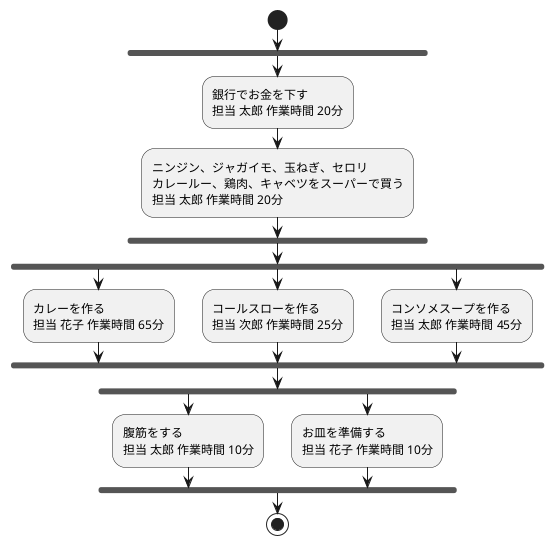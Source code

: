 @startuml sample
start
fork
  :銀行でお金を下す
  担当 太郎 作業時間 20分;
  :ニンジン、ジャガイモ、玉ねぎ、セロリ\nカレールー、鶏肉、キャベツをスーパーで買う\n担当 太郎 作業時間 20分;
end fork
fork
  :カレーを作る
  担当 花子 作業時間 65分;
fork again
  :コールスローを作る
  担当 次郎 作業時間 25分;
fork again
  :コンソメスープを作る
  担当 太郎 作業時間 45分;
end fork
fork
  :腹筋をする
  担当 太郎 作業時間 10分;
fork again
  :お皿を準備する
  担当 花子 作業時間 10分;
end fork
stop
@enduml
